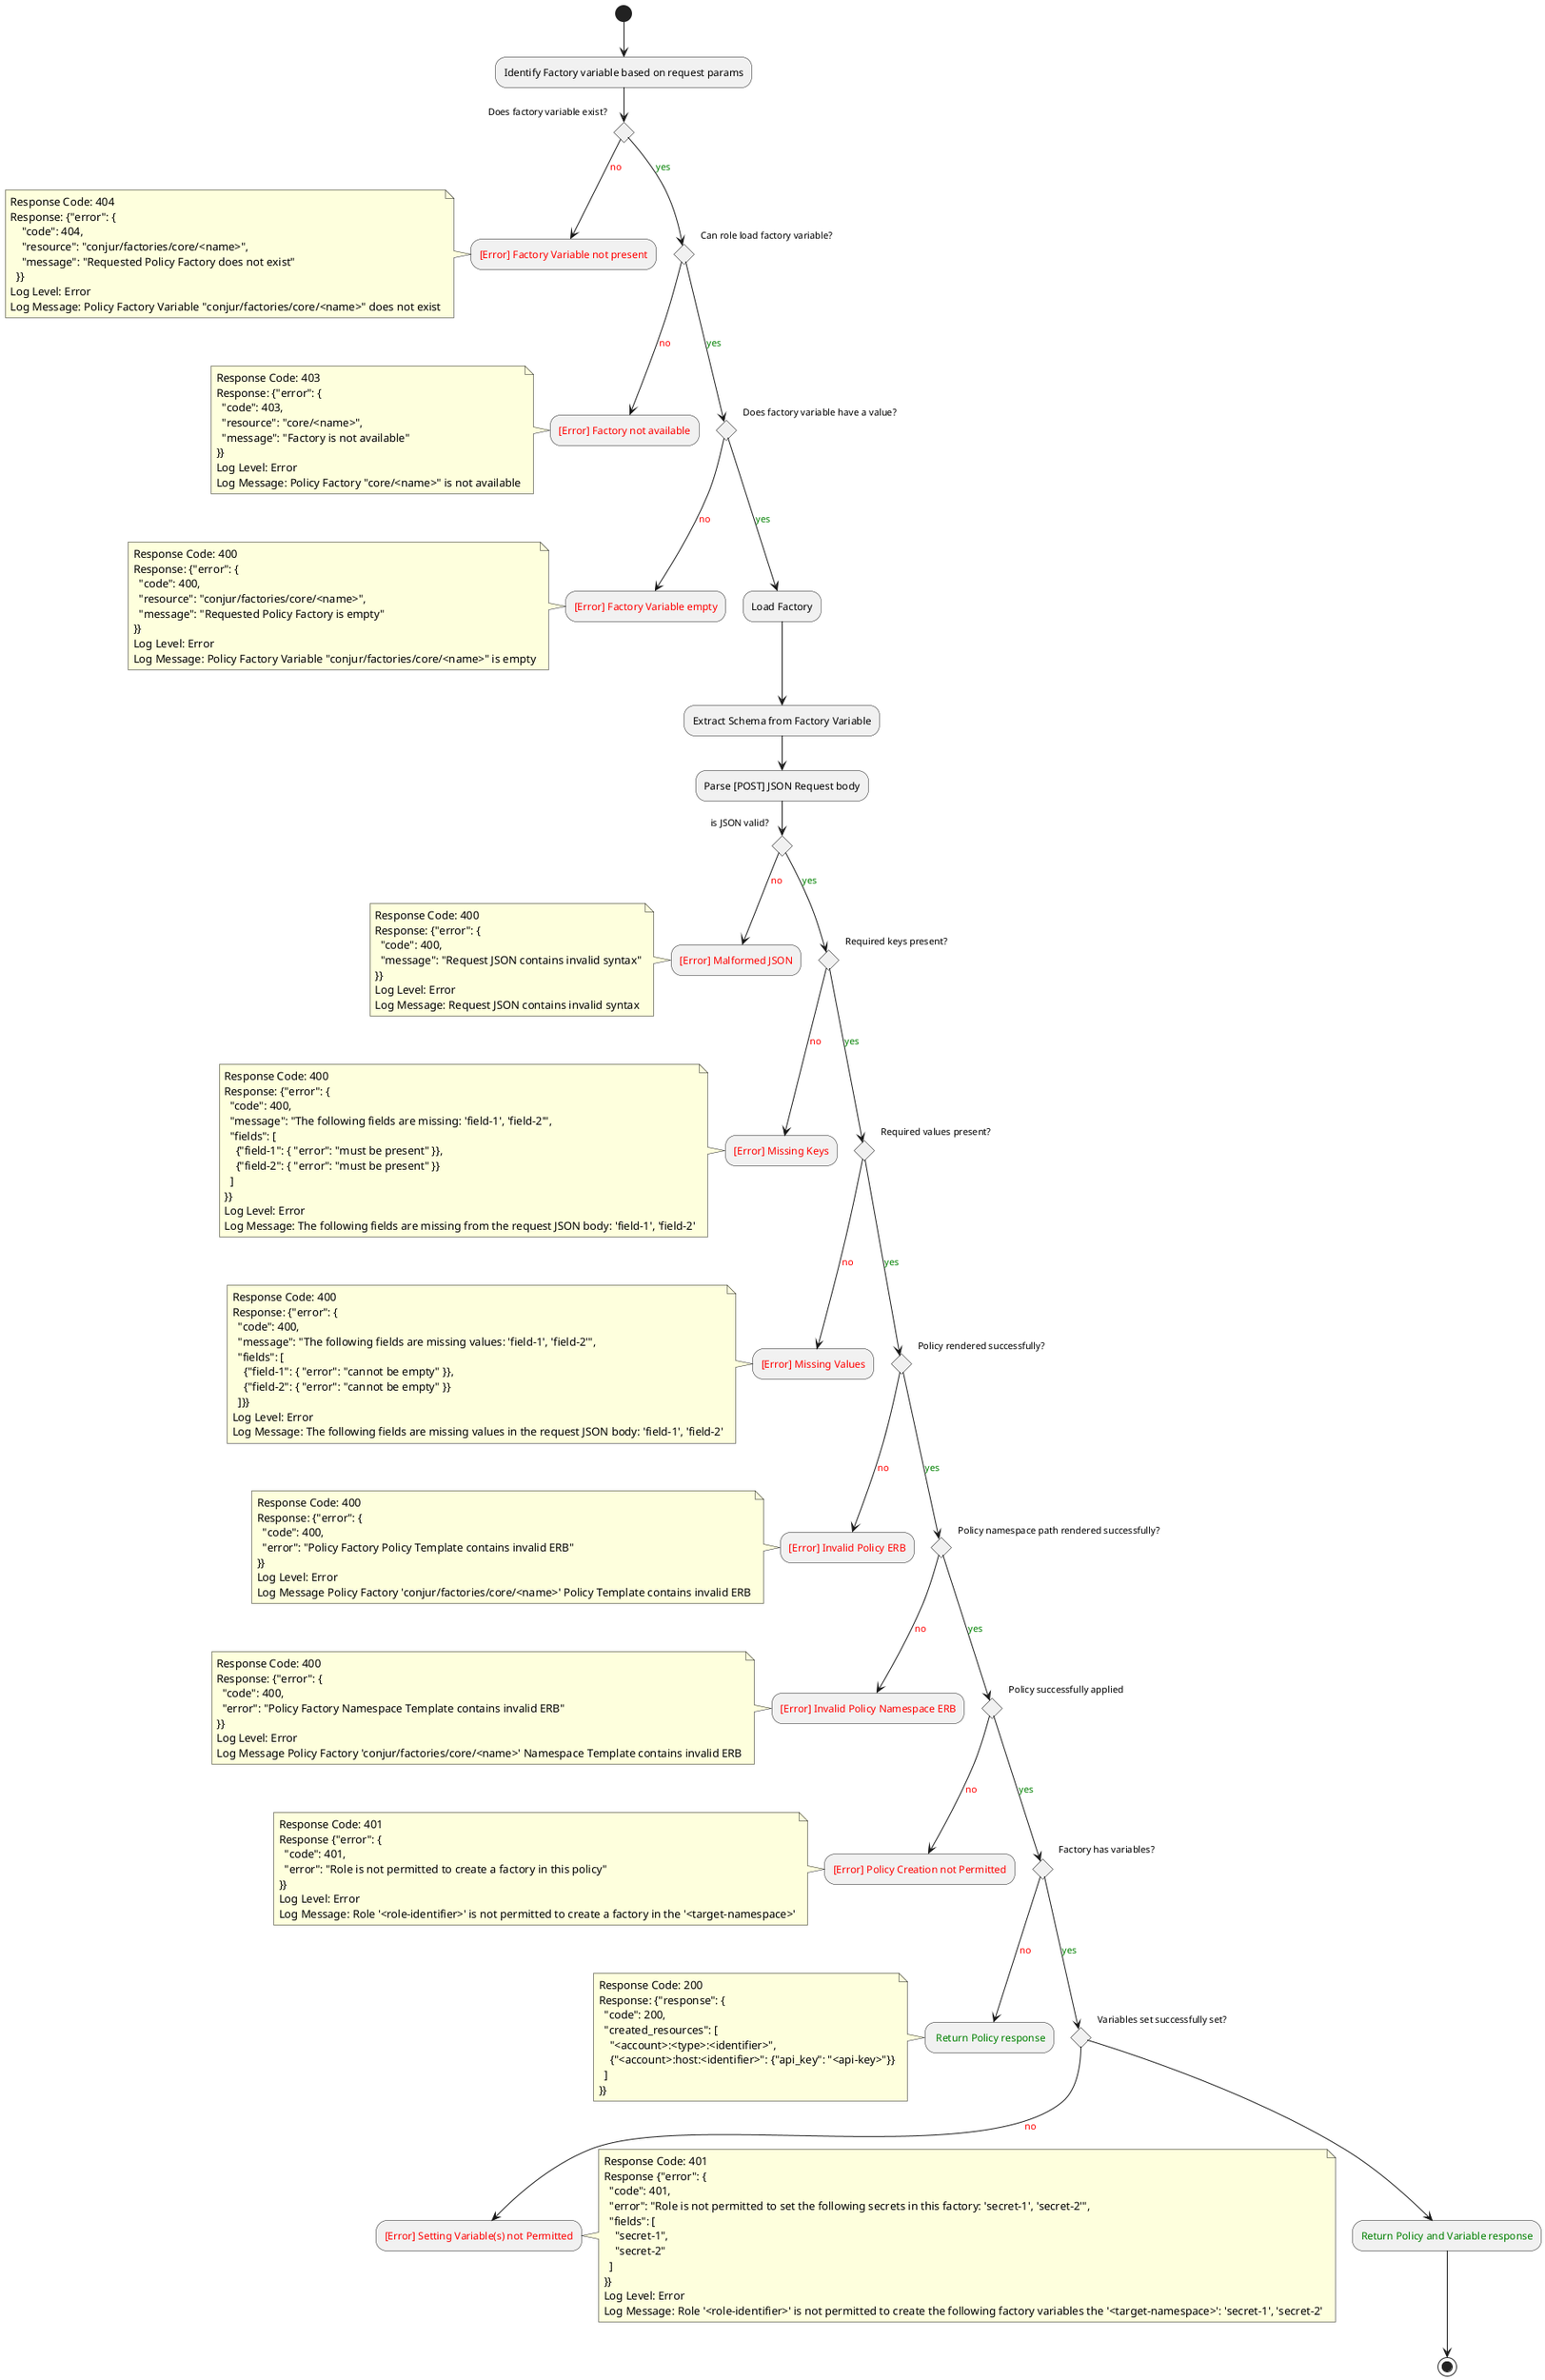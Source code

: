 @startuml
(*)  --> "Identify Factory variable based on request params"
if "Does factory variable exist?" then
  --> [<color:green>yes] if "Can role load factory variable?"
    --> [<color:green>yes] if "Does factory variable have a value?"
      --> [<color:green>yes] "Load Factory"
      --> "Extract Schema from Factory Variable"
      --> "Parse [POST] JSON Request body"
      --> if "is JSON valid?"
        --> [<color:green>yes] if "Required keys present?"
          --> [<color:green>yes] if "Required values present?"
            --> [<color:green>yes] if "Policy rendered successfully?"
              --> [<color:green>yes] if "Policy namespace path rendered successfully?"
                --> [<color:green>yes] if "Policy successfully applied"
                  --> [<color:green>yes] if "Factory has variables?"
                    --> [<color:green>yes] if "Variables set successfully set?"
                      --> "<color:green>Return Policy and Variable response"
                      --> (*)
                    else
                      --> [<color:red>no] "<color:red>[Error] Setting Variable(s) not Permitted"
                      note right
                        Response Code: 401
                        Response {"error": {
                          "code": 401,
                          "error": "Role is not permitted to set the following secrets in this factory: 'secret-1', 'secret-2'",
                          "fields": [
                            "secret-1",
                            "secret-2"
                          ]
                        }}
                        Log Level: Error
                        Log Message: Role '<role-identifier>' is not permitted to create the following factory variables the '<target-namespace>': 'secret-1', 'secret-2'
                      end note
                    endif
                  else
                    --> [<color:red>no] "<color:green> Return Policy response"
                    note left
                      Response Code: 200
                      Response: {"response": {
                        "code": 200,
                        "created_resources": [
                          "<account>:<type>:<identifier>",
                          {"<account>:host:<identifier>": {"api_key": "<api-key>"}}
                        ]
                      }}
                    end note
                  endif
                else
                  --> [<color:red>no] "<color:red>[Error] Policy Creation not Permitted"
                  note left
                    Response Code: 401
                    Response {"error": {
                      "code": 401,
                      "error": "Role is not permitted to create a factory in this policy"
                    }}
                    Log Level: Error
                    Log Message: Role '<role-identifier>' is not permitted to create a factory in the '<target-namespace>'
                  end note
                endif
              else
                --> [<color:red>no] "<color:red>[Error] Invalid Policy Namespace ERB"
                note left
                  Response Code: 400
                  Response: {"error": {
                    "code": 400,
                    "error": "Policy Factory Namespace Template contains invalid ERB"
                  }}
                  Log Level: Error
                  Log Message Policy Factory 'conjur/factories/core/<name>' Namespace Template contains invalid ERB
                end note
              endif
            else
              --> [<color:red>no] "<color:red>[Error] Invalid Policy ERB"
              note left
                Response Code: 400
                Response: {"error": {
                  "code": 400,
                  "error": "Policy Factory Policy Template contains invalid ERB"
                }}
                Log Level: Error
                Log Message Policy Factory 'conjur/factories/core/<name>' Policy Template contains invalid ERB
              end note
            endif
          else
            --> [<color:red>no] "<color:red>[Error] Missing Values"
            note left
              Response Code: 400
              Response: {"error": {
                "code": 400,
                "message": "The following fields are missing values: 'field-1', 'field-2'",
                "fields": [
                  {"field-1": { "error": "cannot be empty" }},
                  {"field-2": { "error": "cannot be empty" }}
                ]}}
              Log Level: Error
              Log Message: The following fields are missing values in the request JSON body: 'field-1', 'field-2'
            end note
          endif
        else
          --> [<color:red>no] "<color:red>[Error] Missing Keys"
          note left
            Response Code: 400
            Response: {"error": {
              "code": 400,
              "message": "The following fields are missing: 'field-1', 'field-2'",
              "fields": [
                {"field-1": { "error": "must be present" }},
                {"field-2": { "error": "must be present" }}
              ]
            }}
            Log Level: Error
            Log Message: The following fields are missing from the request JSON body: 'field-1', 'field-2'
          end note
        endif
      else
        --> [<color:red>no] "<color:red>[Error] Malformed JSON"
        note left
          Response Code: 400
          Response: {"error": {
            "code": 400,
            "message": "Request JSON contains invalid syntax"
          }}
          Log Level: Error
          Log Message: Request JSON contains invalid syntax
        end note
      endif
    else
      --> [<color:red>no] "<color:red>[Error] Factory Variable empty"
      note left
        Response Code: 400
        Response: {"error": {
          "code": 400,
          "resource": "conjur/factories/core/<name>",
          "message": "Requested Policy Factory is empty"
        }}
        Log Level: Error
        Log Message: Policy Factory Variable "conjur/factories/core/<name>" is empty
      end note
    endif
  else
    --> [<color:red>no] "<color:red>[Error] Factory not available"
    note left
      Response Code: 403
      Response: {"error": {
        "code": 403,
        "resource": "core/<name>",
        "message": "Factory is not available"
      }}
      Log Level: Error
      Log Message: Policy Factory "core/<name>" is not available
    end note
  endif
else
  --> [<color:red>no] "<color:red>[Error] Factory Variable not present"
  note left
    Response Code: 404
    Response: {"error": {
        "code": 404,
        "resource": "conjur/factories/core/<name>",
        "message": "Requested Policy Factory does not exist"
      }}
    Log Level: Error
    Log Message: Policy Factory Variable "conjur/factories/core/<name>" does not exist
  end note
endif
@enduml@enduml

